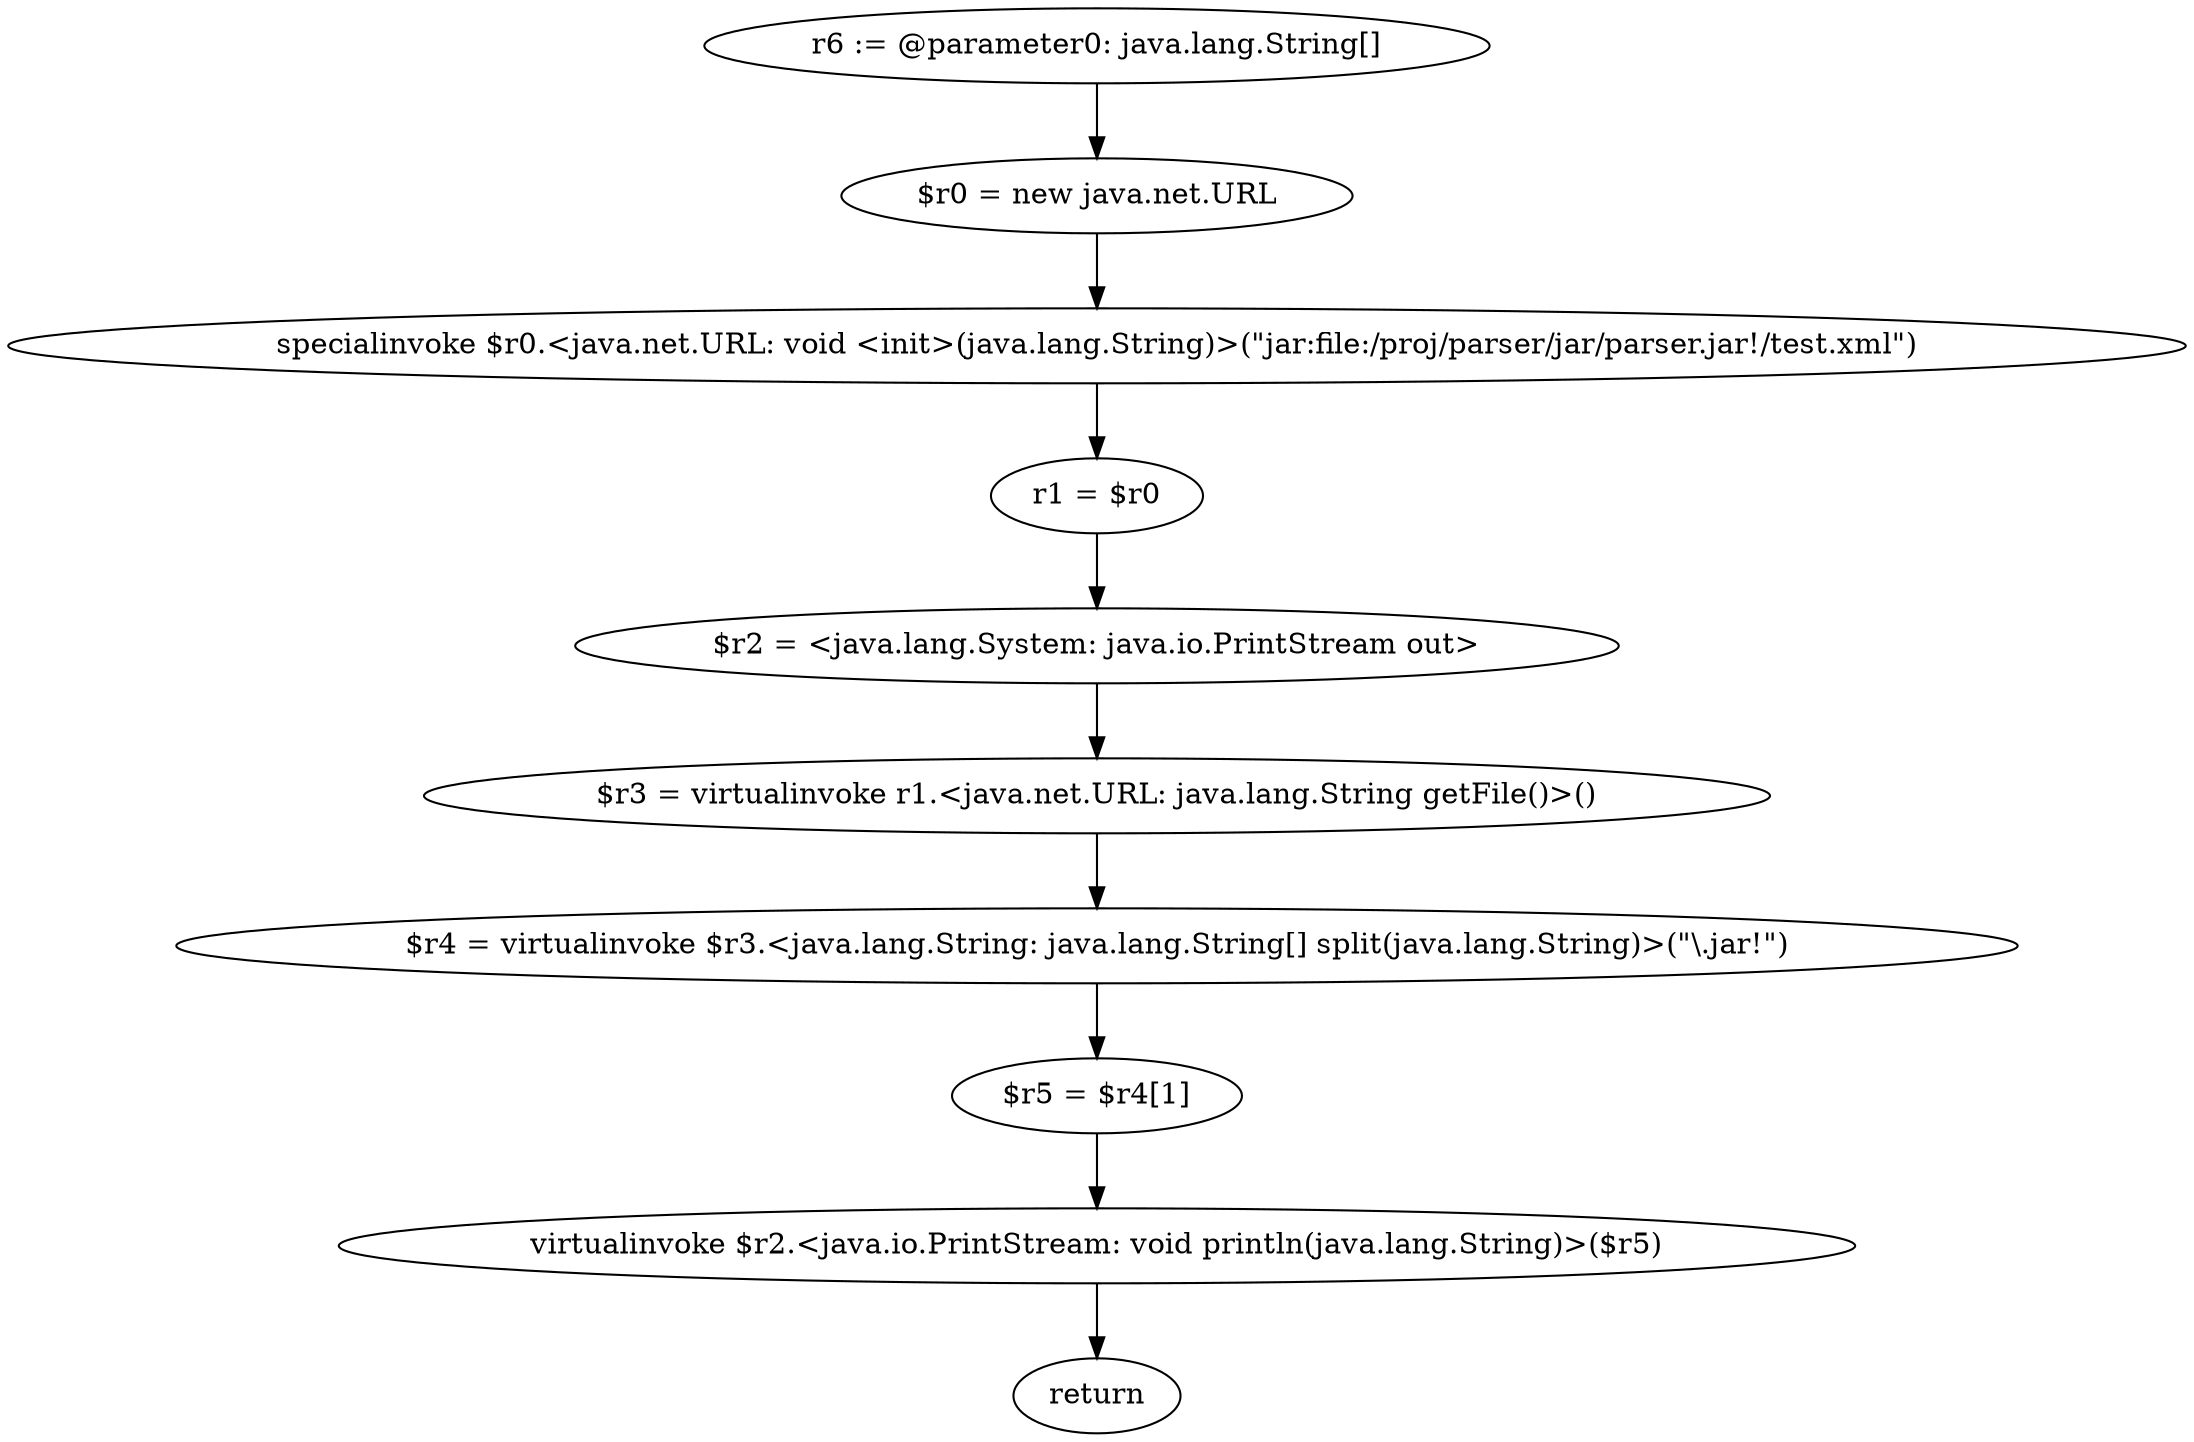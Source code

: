 digraph "unitGraph" {
    "r6 := @parameter0: java.lang.String[]"
    "$r0 = new java.net.URL"
    "specialinvoke $r0.<java.net.URL: void <init>(java.lang.String)>(\"jar:file:/proj/parser/jar/parser.jar!/test.xml\")"
    "r1 = $r0"
    "$r2 = <java.lang.System: java.io.PrintStream out>"
    "$r3 = virtualinvoke r1.<java.net.URL: java.lang.String getFile()>()"
    "$r4 = virtualinvoke $r3.<java.lang.String: java.lang.String[] split(java.lang.String)>(\"\\.jar!\")"
    "$r5 = $r4[1]"
    "virtualinvoke $r2.<java.io.PrintStream: void println(java.lang.String)>($r5)"
    "return"
    "r6 := @parameter0: java.lang.String[]"->"$r0 = new java.net.URL";
    "$r0 = new java.net.URL"->"specialinvoke $r0.<java.net.URL: void <init>(java.lang.String)>(\"jar:file:/proj/parser/jar/parser.jar!/test.xml\")";
    "specialinvoke $r0.<java.net.URL: void <init>(java.lang.String)>(\"jar:file:/proj/parser/jar/parser.jar!/test.xml\")"->"r1 = $r0";
    "r1 = $r0"->"$r2 = <java.lang.System: java.io.PrintStream out>";
    "$r2 = <java.lang.System: java.io.PrintStream out>"->"$r3 = virtualinvoke r1.<java.net.URL: java.lang.String getFile()>()";
    "$r3 = virtualinvoke r1.<java.net.URL: java.lang.String getFile()>()"->"$r4 = virtualinvoke $r3.<java.lang.String: java.lang.String[] split(java.lang.String)>(\"\\.jar!\")";
    "$r4 = virtualinvoke $r3.<java.lang.String: java.lang.String[] split(java.lang.String)>(\"\\.jar!\")"->"$r5 = $r4[1]";
    "$r5 = $r4[1]"->"virtualinvoke $r2.<java.io.PrintStream: void println(java.lang.String)>($r5)";
    "virtualinvoke $r2.<java.io.PrintStream: void println(java.lang.String)>($r5)"->"return";
}
